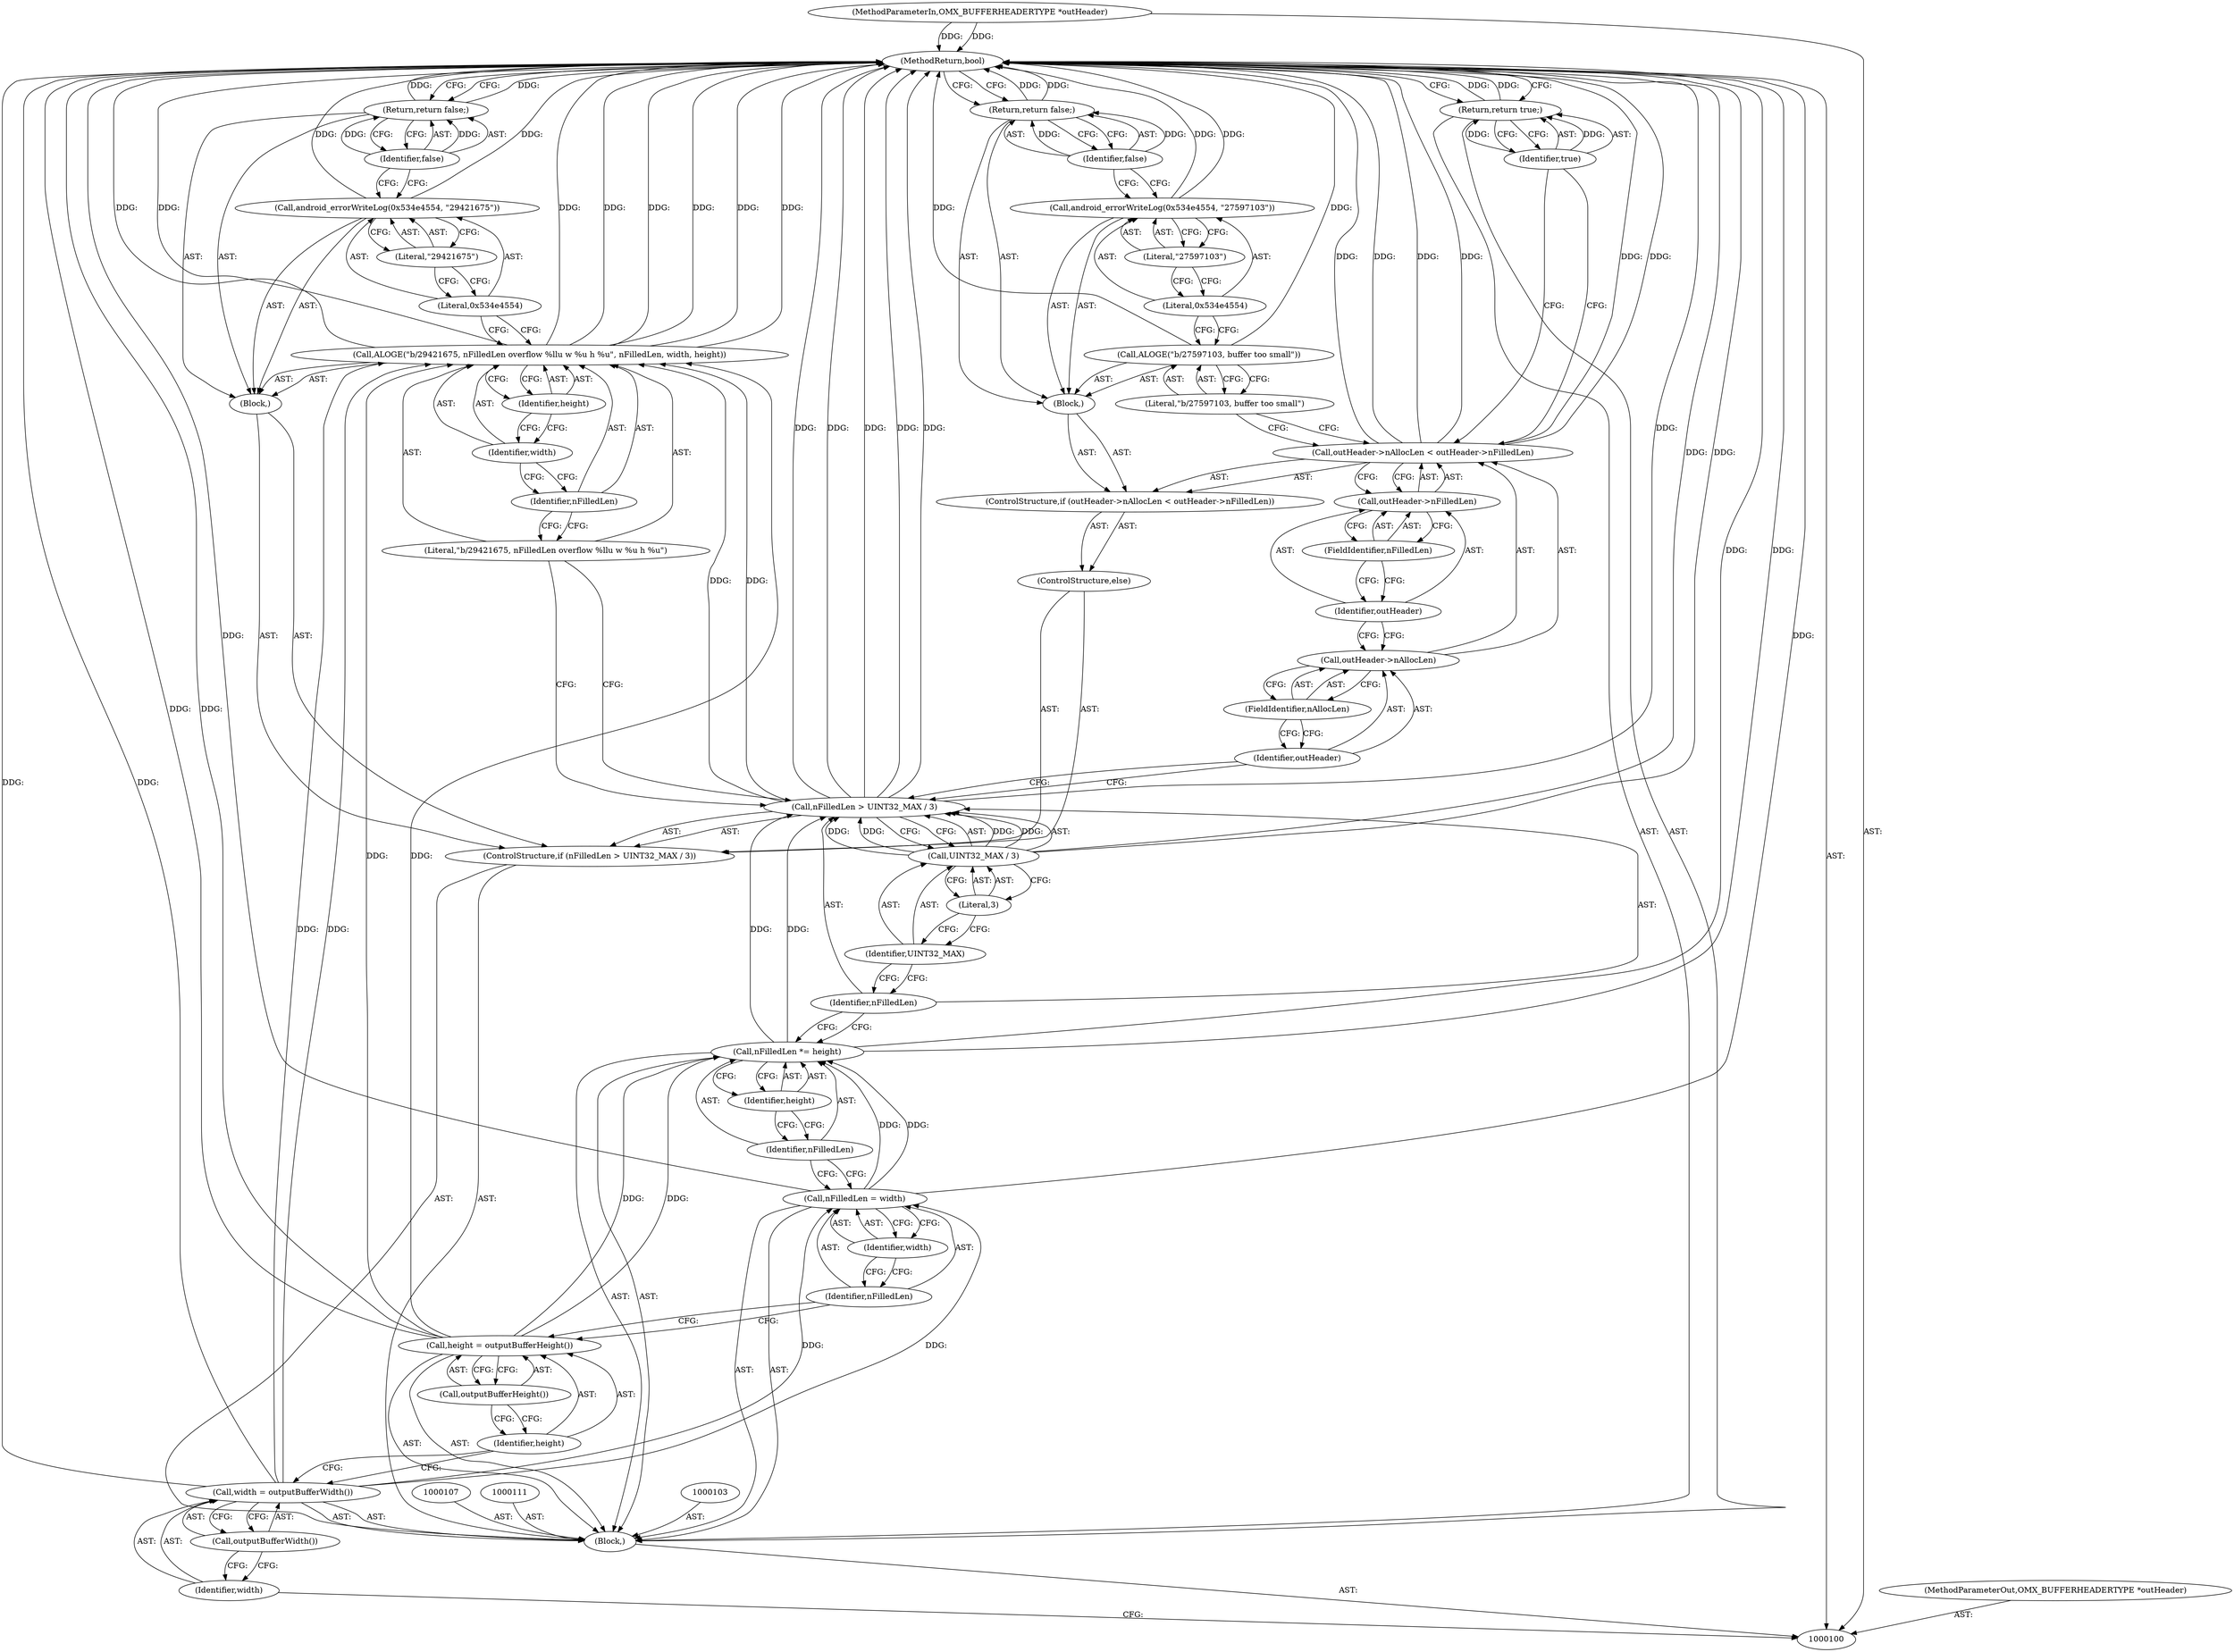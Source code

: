 digraph "1_Android_9f9ba255a0c59544f3555c9c45512c3a2fac5fad" {
"1000154" [label="(MethodReturn,bool)"];
"1000101" [label="(MethodParameterIn,OMX_BUFFERHEADERTYPE *outHeader)"];
"1000209" [label="(MethodParameterOut,OMX_BUFFERHEADERTYPE *outHeader)"];
"1000102" [label="(Block,)"];
"1000134" [label="(Identifier,false)"];
"1000133" [label="(Return,return false;)"];
"1000136" [label="(ControlStructure,if (outHeader->nAllocLen < outHeader->nFilledLen))"];
"1000137" [label="(Call,outHeader->nAllocLen < outHeader->nFilledLen)"];
"1000138" [label="(Call,outHeader->nAllocLen)"];
"1000139" [label="(Identifier,outHeader)"];
"1000140" [label="(FieldIdentifier,nAllocLen)"];
"1000141" [label="(Call,outHeader->nFilledLen)"];
"1000142" [label="(Identifier,outHeader)"];
"1000143" [label="(FieldIdentifier,nFilledLen)"];
"1000144" [label="(Block,)"];
"1000135" [label="(ControlStructure,else)"];
"1000146" [label="(Literal,\"b/27597103, buffer too small\")"];
"1000145" [label="(Call,ALOGE(\"b/27597103, buffer too small\"))"];
"1000148" [label="(Literal,0x534e4554)"];
"1000149" [label="(Literal,\"27597103\")"];
"1000147" [label="(Call,android_errorWriteLog(0x534e4554, \"27597103\"))"];
"1000150" [label="(Return,return false;)"];
"1000151" [label="(Identifier,false)"];
"1000152" [label="(Return,return true;)"];
"1000153" [label="(Identifier,true)"];
"1000104" [label="(Call,width = outputBufferWidth())"];
"1000105" [label="(Identifier,width)"];
"1000106" [label="(Call,outputBufferWidth())"];
"1000108" [label="(Call,height = outputBufferHeight())"];
"1000109" [label="(Identifier,height)"];
"1000110" [label="(Call,outputBufferHeight())"];
"1000112" [label="(Call,nFilledLen = width)"];
"1000113" [label="(Identifier,nFilledLen)"];
"1000114" [label="(Identifier,width)"];
"1000117" [label="(Identifier,height)"];
"1000115" [label="(Call,nFilledLen *= height)"];
"1000116" [label="(Identifier,nFilledLen)"];
"1000121" [label="(Call,UINT32_MAX / 3)"];
"1000122" [label="(Identifier,UINT32_MAX)"];
"1000123" [label="(Literal,3)"];
"1000124" [label="(Block,)"];
"1000118" [label="(ControlStructure,if (nFilledLen > UINT32_MAX / 3))"];
"1000119" [label="(Call,nFilledLen > UINT32_MAX / 3)"];
"1000120" [label="(Identifier,nFilledLen)"];
"1000126" [label="(Literal,\"b/29421675, nFilledLen overflow %llu w %u h %u\")"];
"1000127" [label="(Identifier,nFilledLen)"];
"1000128" [label="(Identifier,width)"];
"1000125" [label="(Call,ALOGE(\"b/29421675, nFilledLen overflow %llu w %u h %u\", nFilledLen, width, height))"];
"1000129" [label="(Identifier,height)"];
"1000131" [label="(Literal,0x534e4554)"];
"1000132" [label="(Literal,\"29421675\")"];
"1000130" [label="(Call,android_errorWriteLog(0x534e4554, \"29421675\"))"];
"1000154" -> "1000100"  [label="AST: "];
"1000154" -> "1000133"  [label="CFG: "];
"1000154" -> "1000150"  [label="CFG: "];
"1000154" -> "1000152"  [label="CFG: "];
"1000152" -> "1000154"  [label="DDG: "];
"1000133" -> "1000154"  [label="DDG: "];
"1000150" -> "1000154"  [label="DDG: "];
"1000115" -> "1000154"  [label="DDG: "];
"1000130" -> "1000154"  [label="DDG: "];
"1000125" -> "1000154"  [label="DDG: "];
"1000125" -> "1000154"  [label="DDG: "];
"1000125" -> "1000154"  [label="DDG: "];
"1000125" -> "1000154"  [label="DDG: "];
"1000112" -> "1000154"  [label="DDG: "];
"1000137" -> "1000154"  [label="DDG: "];
"1000137" -> "1000154"  [label="DDG: "];
"1000137" -> "1000154"  [label="DDG: "];
"1000119" -> "1000154"  [label="DDG: "];
"1000119" -> "1000154"  [label="DDG: "];
"1000119" -> "1000154"  [label="DDG: "];
"1000147" -> "1000154"  [label="DDG: "];
"1000101" -> "1000154"  [label="DDG: "];
"1000108" -> "1000154"  [label="DDG: "];
"1000121" -> "1000154"  [label="DDG: "];
"1000145" -> "1000154"  [label="DDG: "];
"1000104" -> "1000154"  [label="DDG: "];
"1000101" -> "1000100"  [label="AST: "];
"1000101" -> "1000154"  [label="DDG: "];
"1000209" -> "1000100"  [label="AST: "];
"1000102" -> "1000100"  [label="AST: "];
"1000103" -> "1000102"  [label="AST: "];
"1000104" -> "1000102"  [label="AST: "];
"1000107" -> "1000102"  [label="AST: "];
"1000108" -> "1000102"  [label="AST: "];
"1000111" -> "1000102"  [label="AST: "];
"1000112" -> "1000102"  [label="AST: "];
"1000115" -> "1000102"  [label="AST: "];
"1000118" -> "1000102"  [label="AST: "];
"1000152" -> "1000102"  [label="AST: "];
"1000134" -> "1000133"  [label="AST: "];
"1000134" -> "1000130"  [label="CFG: "];
"1000133" -> "1000134"  [label="CFG: "];
"1000134" -> "1000133"  [label="DDG: "];
"1000133" -> "1000124"  [label="AST: "];
"1000133" -> "1000134"  [label="CFG: "];
"1000134" -> "1000133"  [label="AST: "];
"1000154" -> "1000133"  [label="CFG: "];
"1000133" -> "1000154"  [label="DDG: "];
"1000134" -> "1000133"  [label="DDG: "];
"1000136" -> "1000135"  [label="AST: "];
"1000137" -> "1000136"  [label="AST: "];
"1000144" -> "1000136"  [label="AST: "];
"1000137" -> "1000136"  [label="AST: "];
"1000137" -> "1000141"  [label="CFG: "];
"1000138" -> "1000137"  [label="AST: "];
"1000141" -> "1000137"  [label="AST: "];
"1000146" -> "1000137"  [label="CFG: "];
"1000153" -> "1000137"  [label="CFG: "];
"1000137" -> "1000154"  [label="DDG: "];
"1000137" -> "1000154"  [label="DDG: "];
"1000137" -> "1000154"  [label="DDG: "];
"1000138" -> "1000137"  [label="AST: "];
"1000138" -> "1000140"  [label="CFG: "];
"1000139" -> "1000138"  [label="AST: "];
"1000140" -> "1000138"  [label="AST: "];
"1000142" -> "1000138"  [label="CFG: "];
"1000139" -> "1000138"  [label="AST: "];
"1000139" -> "1000119"  [label="CFG: "];
"1000140" -> "1000139"  [label="CFG: "];
"1000140" -> "1000138"  [label="AST: "];
"1000140" -> "1000139"  [label="CFG: "];
"1000138" -> "1000140"  [label="CFG: "];
"1000141" -> "1000137"  [label="AST: "];
"1000141" -> "1000143"  [label="CFG: "];
"1000142" -> "1000141"  [label="AST: "];
"1000143" -> "1000141"  [label="AST: "];
"1000137" -> "1000141"  [label="CFG: "];
"1000142" -> "1000141"  [label="AST: "];
"1000142" -> "1000138"  [label="CFG: "];
"1000143" -> "1000142"  [label="CFG: "];
"1000143" -> "1000141"  [label="AST: "];
"1000143" -> "1000142"  [label="CFG: "];
"1000141" -> "1000143"  [label="CFG: "];
"1000144" -> "1000136"  [label="AST: "];
"1000145" -> "1000144"  [label="AST: "];
"1000147" -> "1000144"  [label="AST: "];
"1000150" -> "1000144"  [label="AST: "];
"1000135" -> "1000118"  [label="AST: "];
"1000136" -> "1000135"  [label="AST: "];
"1000146" -> "1000145"  [label="AST: "];
"1000146" -> "1000137"  [label="CFG: "];
"1000145" -> "1000146"  [label="CFG: "];
"1000145" -> "1000144"  [label="AST: "];
"1000145" -> "1000146"  [label="CFG: "];
"1000146" -> "1000145"  [label="AST: "];
"1000148" -> "1000145"  [label="CFG: "];
"1000145" -> "1000154"  [label="DDG: "];
"1000148" -> "1000147"  [label="AST: "];
"1000148" -> "1000145"  [label="CFG: "];
"1000149" -> "1000148"  [label="CFG: "];
"1000149" -> "1000147"  [label="AST: "];
"1000149" -> "1000148"  [label="CFG: "];
"1000147" -> "1000149"  [label="CFG: "];
"1000147" -> "1000144"  [label="AST: "];
"1000147" -> "1000149"  [label="CFG: "];
"1000148" -> "1000147"  [label="AST: "];
"1000149" -> "1000147"  [label="AST: "];
"1000151" -> "1000147"  [label="CFG: "];
"1000147" -> "1000154"  [label="DDG: "];
"1000150" -> "1000144"  [label="AST: "];
"1000150" -> "1000151"  [label="CFG: "];
"1000151" -> "1000150"  [label="AST: "];
"1000154" -> "1000150"  [label="CFG: "];
"1000150" -> "1000154"  [label="DDG: "];
"1000151" -> "1000150"  [label="DDG: "];
"1000151" -> "1000150"  [label="AST: "];
"1000151" -> "1000147"  [label="CFG: "];
"1000150" -> "1000151"  [label="CFG: "];
"1000151" -> "1000150"  [label="DDG: "];
"1000152" -> "1000102"  [label="AST: "];
"1000152" -> "1000153"  [label="CFG: "];
"1000153" -> "1000152"  [label="AST: "];
"1000154" -> "1000152"  [label="CFG: "];
"1000152" -> "1000154"  [label="DDG: "];
"1000153" -> "1000152"  [label="DDG: "];
"1000153" -> "1000152"  [label="AST: "];
"1000153" -> "1000137"  [label="CFG: "];
"1000152" -> "1000153"  [label="CFG: "];
"1000153" -> "1000152"  [label="DDG: "];
"1000104" -> "1000102"  [label="AST: "];
"1000104" -> "1000106"  [label="CFG: "];
"1000105" -> "1000104"  [label="AST: "];
"1000106" -> "1000104"  [label="AST: "];
"1000109" -> "1000104"  [label="CFG: "];
"1000104" -> "1000154"  [label="DDG: "];
"1000104" -> "1000112"  [label="DDG: "];
"1000104" -> "1000125"  [label="DDG: "];
"1000105" -> "1000104"  [label="AST: "];
"1000105" -> "1000100"  [label="CFG: "];
"1000106" -> "1000105"  [label="CFG: "];
"1000106" -> "1000104"  [label="AST: "];
"1000106" -> "1000105"  [label="CFG: "];
"1000104" -> "1000106"  [label="CFG: "];
"1000108" -> "1000102"  [label="AST: "];
"1000108" -> "1000110"  [label="CFG: "];
"1000109" -> "1000108"  [label="AST: "];
"1000110" -> "1000108"  [label="AST: "];
"1000113" -> "1000108"  [label="CFG: "];
"1000108" -> "1000154"  [label="DDG: "];
"1000108" -> "1000115"  [label="DDG: "];
"1000108" -> "1000125"  [label="DDG: "];
"1000109" -> "1000108"  [label="AST: "];
"1000109" -> "1000104"  [label="CFG: "];
"1000110" -> "1000109"  [label="CFG: "];
"1000110" -> "1000108"  [label="AST: "];
"1000110" -> "1000109"  [label="CFG: "];
"1000108" -> "1000110"  [label="CFG: "];
"1000112" -> "1000102"  [label="AST: "];
"1000112" -> "1000114"  [label="CFG: "];
"1000113" -> "1000112"  [label="AST: "];
"1000114" -> "1000112"  [label="AST: "];
"1000116" -> "1000112"  [label="CFG: "];
"1000112" -> "1000154"  [label="DDG: "];
"1000104" -> "1000112"  [label="DDG: "];
"1000112" -> "1000115"  [label="DDG: "];
"1000113" -> "1000112"  [label="AST: "];
"1000113" -> "1000108"  [label="CFG: "];
"1000114" -> "1000113"  [label="CFG: "];
"1000114" -> "1000112"  [label="AST: "];
"1000114" -> "1000113"  [label="CFG: "];
"1000112" -> "1000114"  [label="CFG: "];
"1000117" -> "1000115"  [label="AST: "];
"1000117" -> "1000116"  [label="CFG: "];
"1000115" -> "1000117"  [label="CFG: "];
"1000115" -> "1000102"  [label="AST: "];
"1000115" -> "1000117"  [label="CFG: "];
"1000116" -> "1000115"  [label="AST: "];
"1000117" -> "1000115"  [label="AST: "];
"1000120" -> "1000115"  [label="CFG: "];
"1000115" -> "1000154"  [label="DDG: "];
"1000108" -> "1000115"  [label="DDG: "];
"1000112" -> "1000115"  [label="DDG: "];
"1000115" -> "1000119"  [label="DDG: "];
"1000116" -> "1000115"  [label="AST: "];
"1000116" -> "1000112"  [label="CFG: "];
"1000117" -> "1000116"  [label="CFG: "];
"1000121" -> "1000119"  [label="AST: "];
"1000121" -> "1000123"  [label="CFG: "];
"1000122" -> "1000121"  [label="AST: "];
"1000123" -> "1000121"  [label="AST: "];
"1000119" -> "1000121"  [label="CFG: "];
"1000121" -> "1000154"  [label="DDG: "];
"1000121" -> "1000119"  [label="DDG: "];
"1000121" -> "1000119"  [label="DDG: "];
"1000122" -> "1000121"  [label="AST: "];
"1000122" -> "1000120"  [label="CFG: "];
"1000123" -> "1000122"  [label="CFG: "];
"1000123" -> "1000121"  [label="AST: "];
"1000123" -> "1000122"  [label="CFG: "];
"1000121" -> "1000123"  [label="CFG: "];
"1000124" -> "1000118"  [label="AST: "];
"1000125" -> "1000124"  [label="AST: "];
"1000130" -> "1000124"  [label="AST: "];
"1000133" -> "1000124"  [label="AST: "];
"1000118" -> "1000102"  [label="AST: "];
"1000119" -> "1000118"  [label="AST: "];
"1000124" -> "1000118"  [label="AST: "];
"1000135" -> "1000118"  [label="AST: "];
"1000119" -> "1000118"  [label="AST: "];
"1000119" -> "1000121"  [label="CFG: "];
"1000120" -> "1000119"  [label="AST: "];
"1000121" -> "1000119"  [label="AST: "];
"1000126" -> "1000119"  [label="CFG: "];
"1000139" -> "1000119"  [label="CFG: "];
"1000119" -> "1000154"  [label="DDG: "];
"1000119" -> "1000154"  [label="DDG: "];
"1000119" -> "1000154"  [label="DDG: "];
"1000115" -> "1000119"  [label="DDG: "];
"1000121" -> "1000119"  [label="DDG: "];
"1000121" -> "1000119"  [label="DDG: "];
"1000119" -> "1000125"  [label="DDG: "];
"1000120" -> "1000119"  [label="AST: "];
"1000120" -> "1000115"  [label="CFG: "];
"1000122" -> "1000120"  [label="CFG: "];
"1000126" -> "1000125"  [label="AST: "];
"1000126" -> "1000119"  [label="CFG: "];
"1000127" -> "1000126"  [label="CFG: "];
"1000127" -> "1000125"  [label="AST: "];
"1000127" -> "1000126"  [label="CFG: "];
"1000128" -> "1000127"  [label="CFG: "];
"1000128" -> "1000125"  [label="AST: "];
"1000128" -> "1000127"  [label="CFG: "];
"1000129" -> "1000128"  [label="CFG: "];
"1000125" -> "1000124"  [label="AST: "];
"1000125" -> "1000129"  [label="CFG: "];
"1000126" -> "1000125"  [label="AST: "];
"1000127" -> "1000125"  [label="AST: "];
"1000128" -> "1000125"  [label="AST: "];
"1000129" -> "1000125"  [label="AST: "];
"1000131" -> "1000125"  [label="CFG: "];
"1000125" -> "1000154"  [label="DDG: "];
"1000125" -> "1000154"  [label="DDG: "];
"1000125" -> "1000154"  [label="DDG: "];
"1000125" -> "1000154"  [label="DDG: "];
"1000119" -> "1000125"  [label="DDG: "];
"1000104" -> "1000125"  [label="DDG: "];
"1000108" -> "1000125"  [label="DDG: "];
"1000129" -> "1000125"  [label="AST: "];
"1000129" -> "1000128"  [label="CFG: "];
"1000125" -> "1000129"  [label="CFG: "];
"1000131" -> "1000130"  [label="AST: "];
"1000131" -> "1000125"  [label="CFG: "];
"1000132" -> "1000131"  [label="CFG: "];
"1000132" -> "1000130"  [label="AST: "];
"1000132" -> "1000131"  [label="CFG: "];
"1000130" -> "1000132"  [label="CFG: "];
"1000130" -> "1000124"  [label="AST: "];
"1000130" -> "1000132"  [label="CFG: "];
"1000131" -> "1000130"  [label="AST: "];
"1000132" -> "1000130"  [label="AST: "];
"1000134" -> "1000130"  [label="CFG: "];
"1000130" -> "1000154"  [label="DDG: "];
}
